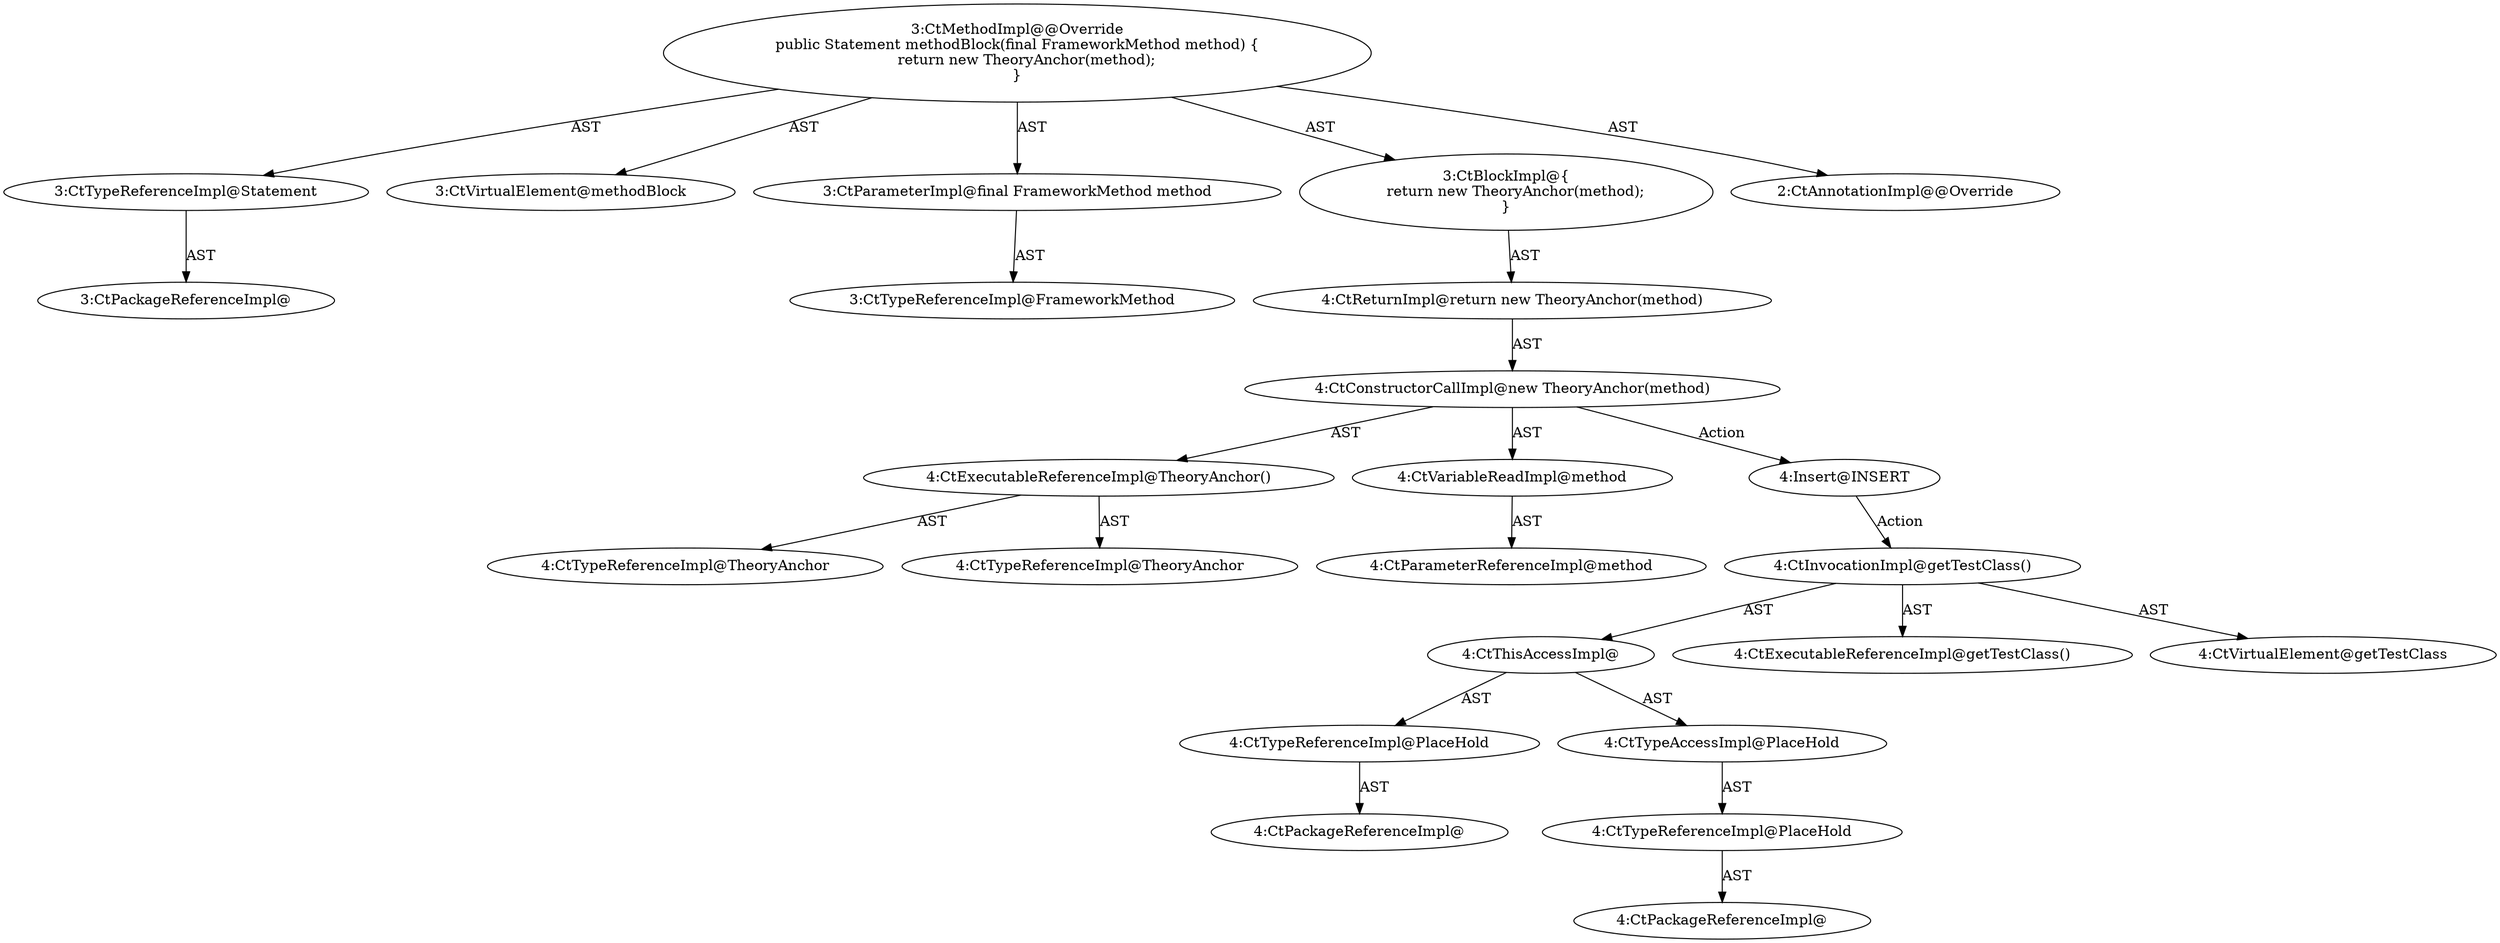 digraph "methodBlock#?,FrameworkMethod" {
0 [label="3:CtTypeReferenceImpl@Statement" shape=ellipse]
1 [label="3:CtPackageReferenceImpl@" shape=ellipse]
2 [label="3:CtVirtualElement@methodBlock" shape=ellipse]
3 [label="3:CtParameterImpl@final FrameworkMethod method" shape=ellipse]
4 [label="3:CtTypeReferenceImpl@FrameworkMethod" shape=ellipse]
5 [label="4:CtExecutableReferenceImpl@TheoryAnchor()" shape=ellipse]
6 [label="4:CtTypeReferenceImpl@TheoryAnchor" shape=ellipse]
7 [label="4:CtTypeReferenceImpl@TheoryAnchor" shape=ellipse]
8 [label="4:CtVariableReadImpl@method" shape=ellipse]
9 [label="4:CtParameterReferenceImpl@method" shape=ellipse]
10 [label="4:CtConstructorCallImpl@new TheoryAnchor(method)" shape=ellipse]
11 [label="4:CtReturnImpl@return new TheoryAnchor(method)" shape=ellipse]
12 [label="3:CtBlockImpl@\{
    return new TheoryAnchor(method);
\}" shape=ellipse]
13 [label="3:CtMethodImpl@@Override
public Statement methodBlock(final FrameworkMethod method) \{
    return new TheoryAnchor(method);
\}" shape=ellipse]
14 [label="2:CtAnnotationImpl@@Override" shape=ellipse]
15 [label="4:Insert@INSERT" shape=ellipse]
16 [label="4:CtPackageReferenceImpl@" shape=ellipse]
17 [label="4:CtTypeReferenceImpl@PlaceHold" shape=ellipse]
18 [label="4:CtPackageReferenceImpl@" shape=ellipse]
19 [label="4:CtTypeReferenceImpl@PlaceHold" shape=ellipse]
20 [label="4:CtTypeAccessImpl@PlaceHold" shape=ellipse]
21 [label="4:CtThisAccessImpl@" shape=ellipse]
22 [label="4:CtExecutableReferenceImpl@getTestClass()" shape=ellipse]
23 [label="4:CtInvocationImpl@getTestClass()" shape=ellipse]
24 [label="4:CtVirtualElement@getTestClass" shape=ellipse]
0 -> 1 [label="AST"];
3 -> 4 [label="AST"];
5 -> 6 [label="AST"];
5 -> 7 [label="AST"];
8 -> 9 [label="AST"];
10 -> 5 [label="AST"];
10 -> 8 [label="AST"];
10 -> 15 [label="Action"];
11 -> 10 [label="AST"];
12 -> 11 [label="AST"];
13 -> 2 [label="AST"];
13 -> 14 [label="AST"];
13 -> 0 [label="AST"];
13 -> 3 [label="AST"];
13 -> 12 [label="AST"];
15 -> 23 [label="Action"];
17 -> 16 [label="AST"];
19 -> 18 [label="AST"];
20 -> 19 [label="AST"];
21 -> 17 [label="AST"];
21 -> 20 [label="AST"];
23 -> 24 [label="AST"];
23 -> 21 [label="AST"];
23 -> 22 [label="AST"];
}